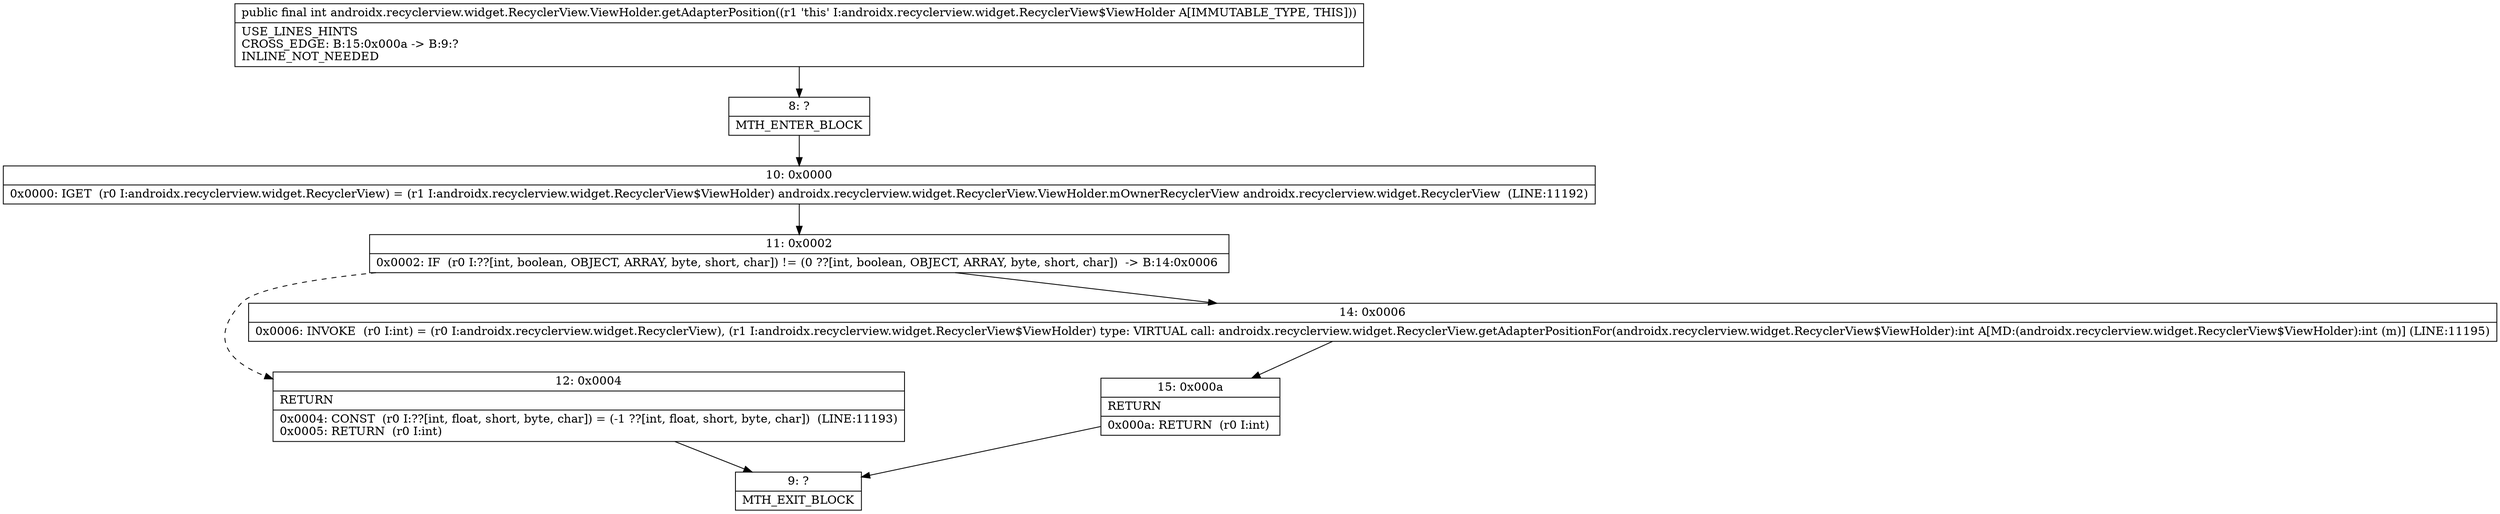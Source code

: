 digraph "CFG forandroidx.recyclerview.widget.RecyclerView.ViewHolder.getAdapterPosition()I" {
Node_8 [shape=record,label="{8\:\ ?|MTH_ENTER_BLOCK\l}"];
Node_10 [shape=record,label="{10\:\ 0x0000|0x0000: IGET  (r0 I:androidx.recyclerview.widget.RecyclerView) = (r1 I:androidx.recyclerview.widget.RecyclerView$ViewHolder) androidx.recyclerview.widget.RecyclerView.ViewHolder.mOwnerRecyclerView androidx.recyclerview.widget.RecyclerView  (LINE:11192)\l}"];
Node_11 [shape=record,label="{11\:\ 0x0002|0x0002: IF  (r0 I:??[int, boolean, OBJECT, ARRAY, byte, short, char]) != (0 ??[int, boolean, OBJECT, ARRAY, byte, short, char])  \-\> B:14:0x0006 \l}"];
Node_12 [shape=record,label="{12\:\ 0x0004|RETURN\l|0x0004: CONST  (r0 I:??[int, float, short, byte, char]) = (\-1 ??[int, float, short, byte, char])  (LINE:11193)\l0x0005: RETURN  (r0 I:int) \l}"];
Node_9 [shape=record,label="{9\:\ ?|MTH_EXIT_BLOCK\l}"];
Node_14 [shape=record,label="{14\:\ 0x0006|0x0006: INVOKE  (r0 I:int) = (r0 I:androidx.recyclerview.widget.RecyclerView), (r1 I:androidx.recyclerview.widget.RecyclerView$ViewHolder) type: VIRTUAL call: androidx.recyclerview.widget.RecyclerView.getAdapterPositionFor(androidx.recyclerview.widget.RecyclerView$ViewHolder):int A[MD:(androidx.recyclerview.widget.RecyclerView$ViewHolder):int (m)] (LINE:11195)\l}"];
Node_15 [shape=record,label="{15\:\ 0x000a|RETURN\l|0x000a: RETURN  (r0 I:int) \l}"];
MethodNode[shape=record,label="{public final int androidx.recyclerview.widget.RecyclerView.ViewHolder.getAdapterPosition((r1 'this' I:androidx.recyclerview.widget.RecyclerView$ViewHolder A[IMMUTABLE_TYPE, THIS]))  | USE_LINES_HINTS\lCROSS_EDGE: B:15:0x000a \-\> B:9:?\lINLINE_NOT_NEEDED\l}"];
MethodNode -> Node_8;Node_8 -> Node_10;
Node_10 -> Node_11;
Node_11 -> Node_12[style=dashed];
Node_11 -> Node_14;
Node_12 -> Node_9;
Node_14 -> Node_15;
Node_15 -> Node_9;
}

